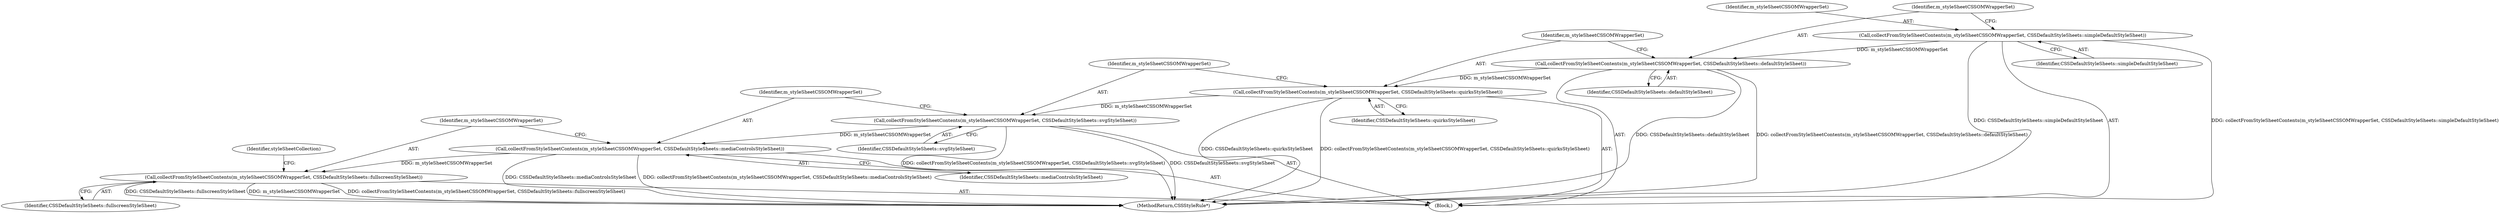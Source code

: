 digraph "1_Chrome_4d17163f4b66be517dc49019a029e5ddbd45078c_4@del" {
"1000107" [label="(Call,collectFromStyleSheetContents(m_styleSheetCSSOMWrapperSet, CSSDefaultStyleSheets::simpleDefaultStyleSheet))"];
"1000110" [label="(Call,collectFromStyleSheetContents(m_styleSheetCSSOMWrapperSet, CSSDefaultStyleSheets::defaultStyleSheet))"];
"1000113" [label="(Call,collectFromStyleSheetContents(m_styleSheetCSSOMWrapperSet, CSSDefaultStyleSheets::quirksStyleSheet))"];
"1000116" [label="(Call,collectFromStyleSheetContents(m_styleSheetCSSOMWrapperSet, CSSDefaultStyleSheets::svgStyleSheet))"];
"1000119" [label="(Call,collectFromStyleSheetContents(m_styleSheetCSSOMWrapperSet, CSSDefaultStyleSheets::mediaControlsStyleSheet))"];
"1000122" [label="(Call,collectFromStyleSheetContents(m_styleSheetCSSOMWrapperSet, CSSDefaultStyleSheets::fullscreenStyleSheet))"];
"1000107" [label="(Call,collectFromStyleSheetContents(m_styleSheetCSSOMWrapperSet, CSSDefaultStyleSheets::simpleDefaultStyleSheet))"];
"1000122" [label="(Call,collectFromStyleSheetContents(m_styleSheetCSSOMWrapperSet, CSSDefaultStyleSheets::fullscreenStyleSheet))"];
"1000121" [label="(Identifier,CSSDefaultStyleSheets::mediaControlsStyleSheet)"];
"1000111" [label="(Identifier,m_styleSheetCSSOMWrapperSet)"];
"1000109" [label="(Identifier,CSSDefaultStyleSheets::simpleDefaultStyleSheet)"];
"1000112" [label="(Identifier,CSSDefaultStyleSheets::defaultStyleSheet)"];
"1000119" [label="(Call,collectFromStyleSheetContents(m_styleSheetCSSOMWrapperSet, CSSDefaultStyleSheets::mediaControlsStyleSheet))"];
"1000113" [label="(Call,collectFromStyleSheetContents(m_styleSheetCSSOMWrapperSet, CSSDefaultStyleSheets::quirksStyleSheet))"];
"1000117" [label="(Identifier,m_styleSheetCSSOMWrapperSet)"];
"1000110" [label="(Call,collectFromStyleSheetContents(m_styleSheetCSSOMWrapperSet, CSSDefaultStyleSheets::defaultStyleSheet))"];
"1000114" [label="(Identifier,m_styleSheetCSSOMWrapperSet)"];
"1000120" [label="(Identifier,m_styleSheetCSSOMWrapperSet)"];
"1000123" [label="(Identifier,m_styleSheetCSSOMWrapperSet)"];
"1000118" [label="(Identifier,CSSDefaultStyleSheets::svgStyleSheet)"];
"1000126" [label="(Identifier,styleSheetCollection)"];
"1000108" [label="(Identifier,m_styleSheetCSSOMWrapperSet)"];
"1000130" [label="(MethodReturn,CSSStyleRule*)"];
"1000106" [label="(Block,)"];
"1000124" [label="(Identifier,CSSDefaultStyleSheets::fullscreenStyleSheet)"];
"1000115" [label="(Identifier,CSSDefaultStyleSheets::quirksStyleSheet)"];
"1000116" [label="(Call,collectFromStyleSheetContents(m_styleSheetCSSOMWrapperSet, CSSDefaultStyleSheets::svgStyleSheet))"];
"1000107" -> "1000106"  [label="AST: "];
"1000107" -> "1000109"  [label="CFG: "];
"1000108" -> "1000107"  [label="AST: "];
"1000109" -> "1000107"  [label="AST: "];
"1000111" -> "1000107"  [label="CFG: "];
"1000107" -> "1000130"  [label="DDG: collectFromStyleSheetContents(m_styleSheetCSSOMWrapperSet, CSSDefaultStyleSheets::simpleDefaultStyleSheet)"];
"1000107" -> "1000130"  [label="DDG: CSSDefaultStyleSheets::simpleDefaultStyleSheet"];
"1000107" -> "1000110"  [label="DDG: m_styleSheetCSSOMWrapperSet"];
"1000110" -> "1000106"  [label="AST: "];
"1000110" -> "1000112"  [label="CFG: "];
"1000111" -> "1000110"  [label="AST: "];
"1000112" -> "1000110"  [label="AST: "];
"1000114" -> "1000110"  [label="CFG: "];
"1000110" -> "1000130"  [label="DDG: CSSDefaultStyleSheets::defaultStyleSheet"];
"1000110" -> "1000130"  [label="DDG: collectFromStyleSheetContents(m_styleSheetCSSOMWrapperSet, CSSDefaultStyleSheets::defaultStyleSheet)"];
"1000110" -> "1000113"  [label="DDG: m_styleSheetCSSOMWrapperSet"];
"1000113" -> "1000106"  [label="AST: "];
"1000113" -> "1000115"  [label="CFG: "];
"1000114" -> "1000113"  [label="AST: "];
"1000115" -> "1000113"  [label="AST: "];
"1000117" -> "1000113"  [label="CFG: "];
"1000113" -> "1000130"  [label="DDG: CSSDefaultStyleSheets::quirksStyleSheet"];
"1000113" -> "1000130"  [label="DDG: collectFromStyleSheetContents(m_styleSheetCSSOMWrapperSet, CSSDefaultStyleSheets::quirksStyleSheet)"];
"1000113" -> "1000116"  [label="DDG: m_styleSheetCSSOMWrapperSet"];
"1000116" -> "1000106"  [label="AST: "];
"1000116" -> "1000118"  [label="CFG: "];
"1000117" -> "1000116"  [label="AST: "];
"1000118" -> "1000116"  [label="AST: "];
"1000120" -> "1000116"  [label="CFG: "];
"1000116" -> "1000130"  [label="DDG: CSSDefaultStyleSheets::svgStyleSheet"];
"1000116" -> "1000130"  [label="DDG: collectFromStyleSheetContents(m_styleSheetCSSOMWrapperSet, CSSDefaultStyleSheets::svgStyleSheet)"];
"1000116" -> "1000119"  [label="DDG: m_styleSheetCSSOMWrapperSet"];
"1000119" -> "1000106"  [label="AST: "];
"1000119" -> "1000121"  [label="CFG: "];
"1000120" -> "1000119"  [label="AST: "];
"1000121" -> "1000119"  [label="AST: "];
"1000123" -> "1000119"  [label="CFG: "];
"1000119" -> "1000130"  [label="DDG: collectFromStyleSheetContents(m_styleSheetCSSOMWrapperSet, CSSDefaultStyleSheets::mediaControlsStyleSheet)"];
"1000119" -> "1000130"  [label="DDG: CSSDefaultStyleSheets::mediaControlsStyleSheet"];
"1000119" -> "1000122"  [label="DDG: m_styleSheetCSSOMWrapperSet"];
"1000122" -> "1000106"  [label="AST: "];
"1000122" -> "1000124"  [label="CFG: "];
"1000123" -> "1000122"  [label="AST: "];
"1000124" -> "1000122"  [label="AST: "];
"1000126" -> "1000122"  [label="CFG: "];
"1000122" -> "1000130"  [label="DDG: m_styleSheetCSSOMWrapperSet"];
"1000122" -> "1000130"  [label="DDG: collectFromStyleSheetContents(m_styleSheetCSSOMWrapperSet, CSSDefaultStyleSheets::fullscreenStyleSheet)"];
"1000122" -> "1000130"  [label="DDG: CSSDefaultStyleSheets::fullscreenStyleSheet"];
}
